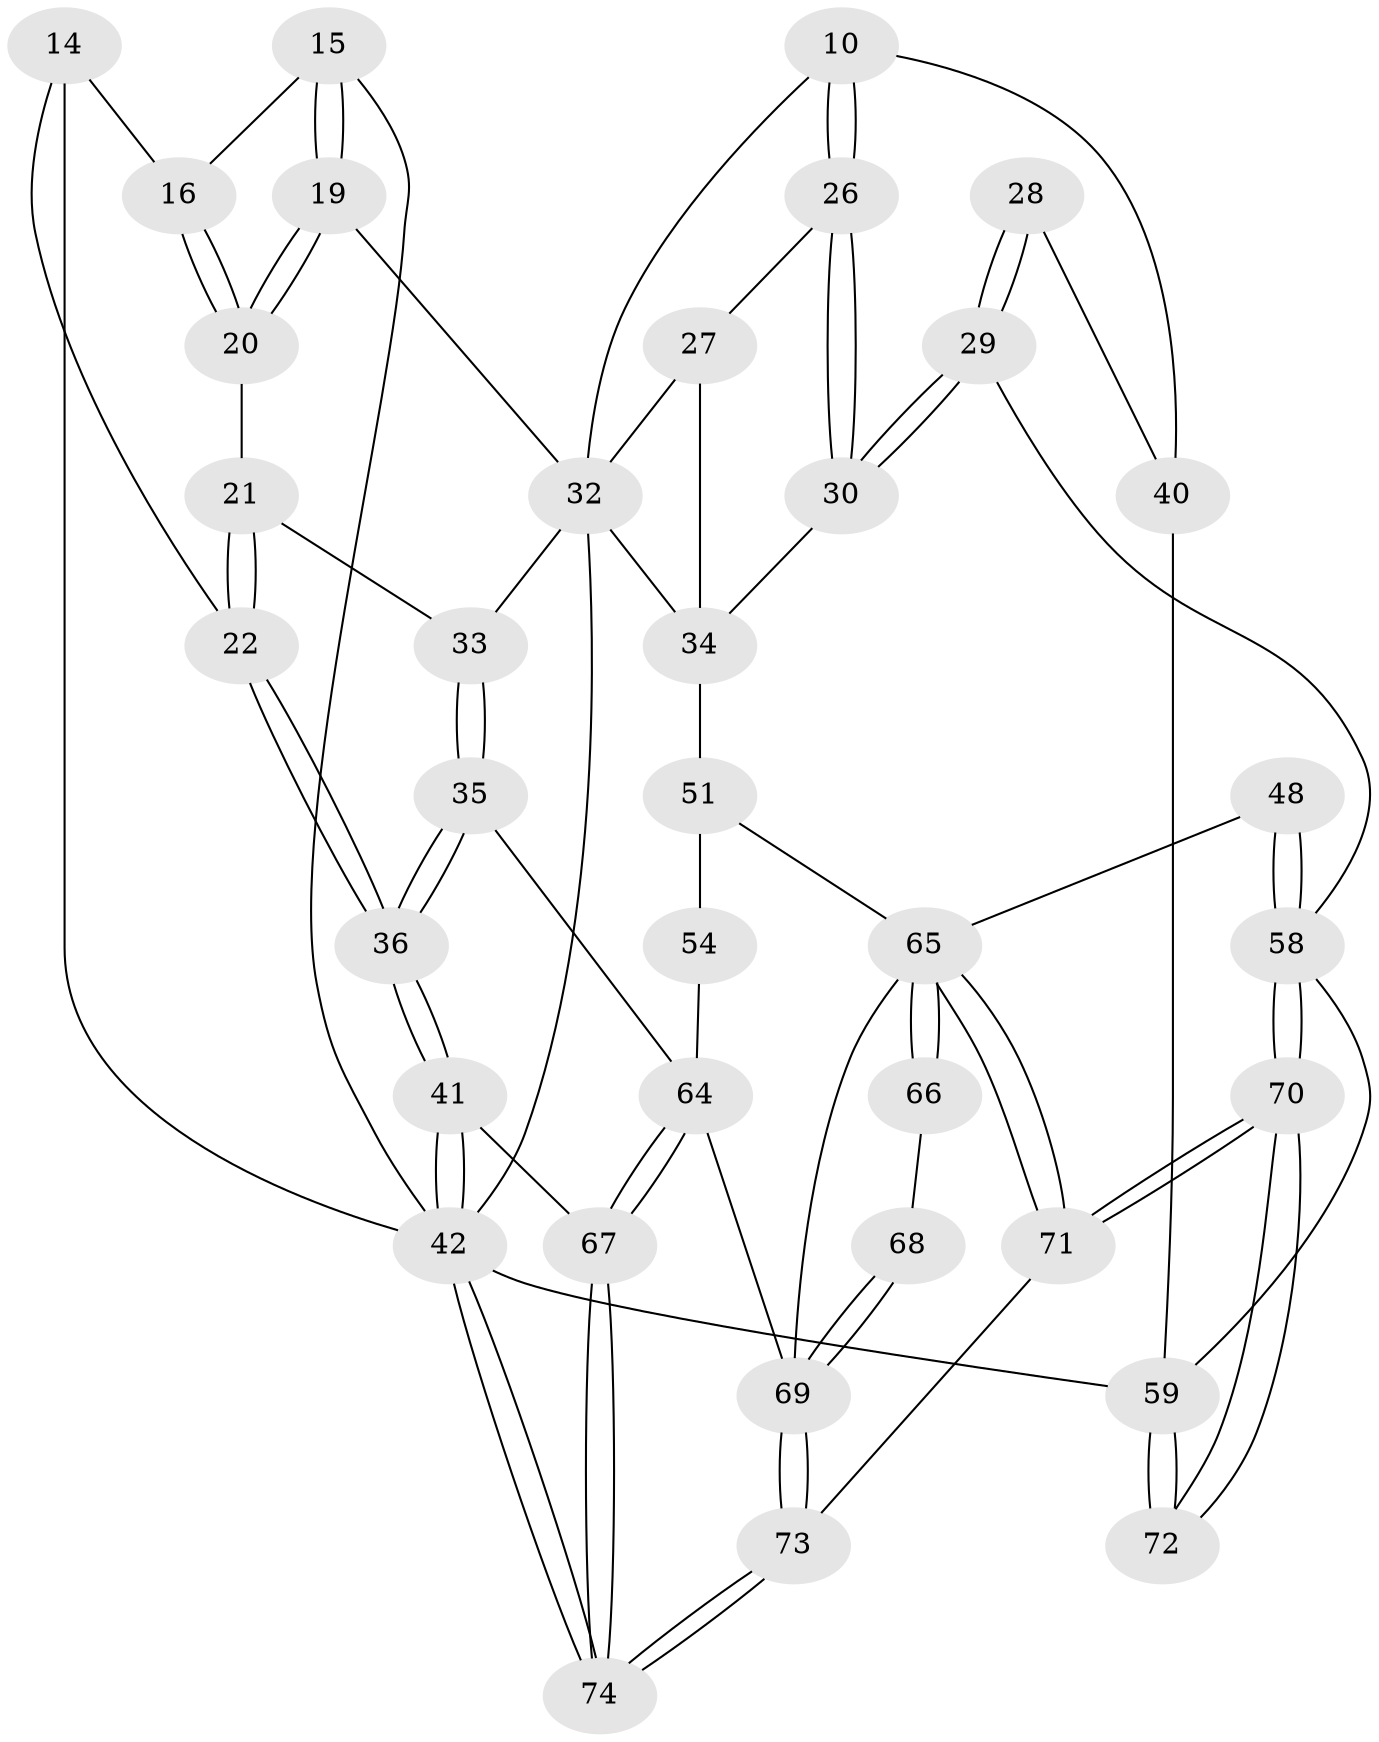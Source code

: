 // original degree distribution, {3: 0.02702702702702703, 4: 0.24324324324324326, 6: 0.21621621621621623, 5: 0.5135135135135135}
// Generated by graph-tools (version 1.1) at 2025/06/03/04/25 22:06:42]
// undirected, 37 vertices, 85 edges
graph export_dot {
graph [start="1"]
  node [color=gray90,style=filled];
  10 [pos="+0.5904032142662877+0.09024411254422432"];
  14 [pos="+0.06084256416241061+0.08366310847213512",super="+13"];
  15 [pos="+0.17637843880356752+0.19752795913855234"];
  16 [pos="+0.06995655772190111+0.11786902822929379"];
  19 [pos="+0.20138370161320113+0.2383096118586027"];
  20 [pos="+0.07416919586485986+0.22109220613388877"];
  21 [pos="+0+0.23493900709981602"];
  22 [pos="+0+0.17447757574778086"];
  26 [pos="+0.5706661242024199+0.3739198583029557"];
  27 [pos="+0.46333760806977653+0.30428158793075566"];
  28 [pos="+0.7426720241565881+0.3671198817917792"];
  29 [pos="+0.6665543177530332+0.4760407642620967"];
  30 [pos="+0.6463613493988798+0.4649897589434442"];
  32 [pos="+0.22206932444535118+0.29481116288901243",super="+18+17+23"];
  33 [pos="+0.10505986010641942+0.4011292639799065"];
  34 [pos="+0.3350275882986076+0.48172592764194866",super="+31"];
  35 [pos="+0.07913449677248255+0.4540500101472857"];
  36 [pos="+0+0.5122438107352427"];
  40 [pos="+1+0.39397930760903543",super="+25+24+9"];
  41 [pos="+0+0.7674950481590782"];
  42 [pos="+0+1",super="+5+12"];
  48 [pos="+0.6097319646636437+0.7150717361527639"];
  51 [pos="+0.370676502188876+0.6994254682537657",super="+37"];
  54 [pos="+0.17250444033698253+0.7922639128776148",super="+38"];
  58 [pos="+0.7232643978221044+0.8564473069382389",super="+57+44+45"];
  59 [pos="+0.8237384717637902+0.8727373857569166",super="+47+46+43"];
  64 [pos="+0.12170623404579912+0.9311722239434105",super="+56+55+52"];
  65 [pos="+0.4766416316253778+1",super="+49+50+60"];
  66 [pos="+0.3708871735496162+0.9133641314811435"];
  67 [pos="+0.11903330725058384+0.9346087153336909",super="+53"];
  68 [pos="+0.283396056434923+0.9328618487516404"];
  69 [pos="+0.2565070983839735+1",super="+63+62+61"];
  70 [pos="+0.6223587775968142+1"];
  71 [pos="+0.4838974569394352+1"];
  72 [pos="+1+1"];
  73 [pos="+0.24547311679949+1"];
  74 [pos="+0.13524670002388445+1"];
  10 -- 26;
  10 -- 26;
  10 -- 40;
  10 -- 32;
  14 -- 16;
  14 -- 42 [weight=2];
  14 -- 22;
  15 -- 16;
  15 -- 19;
  15 -- 19;
  15 -- 42;
  16 -- 20;
  16 -- 20;
  19 -- 20;
  19 -- 20;
  19 -- 32;
  20 -- 21;
  21 -- 22;
  21 -- 22;
  21 -- 33;
  22 -- 36;
  22 -- 36;
  26 -- 27;
  26 -- 30;
  26 -- 30;
  27 -- 34;
  27 -- 32;
  28 -- 29;
  28 -- 29;
  28 -- 40 [weight=2];
  29 -- 30;
  29 -- 30;
  29 -- 58;
  30 -- 34;
  32 -- 33;
  32 -- 34;
  32 -- 42 [weight=2];
  33 -- 35;
  33 -- 35;
  34 -- 51;
  35 -- 36;
  35 -- 36;
  35 -- 64;
  36 -- 41;
  36 -- 41;
  40 -- 59 [weight=3];
  41 -- 42;
  41 -- 42;
  41 -- 67;
  42 -- 74;
  42 -- 74;
  42 -- 59 [weight=3];
  48 -- 58 [weight=2];
  48 -- 58;
  48 -- 65;
  51 -- 54 [weight=2];
  51 -- 65;
  54 -- 64 [weight=2];
  58 -- 70;
  58 -- 70;
  58 -- 59 [weight=2];
  59 -- 72 [weight=2];
  59 -- 72;
  64 -- 67 [weight=2];
  64 -- 67;
  64 -- 69 [weight=2];
  65 -- 66 [weight=2];
  65 -- 66;
  65 -- 71;
  65 -- 71;
  65 -- 69;
  66 -- 68;
  67 -- 74;
  67 -- 74;
  68 -- 69 [weight=2];
  68 -- 69;
  69 -- 73;
  69 -- 73;
  70 -- 71;
  70 -- 71;
  70 -- 72;
  70 -- 72;
  71 -- 73;
  73 -- 74;
  73 -- 74;
}
